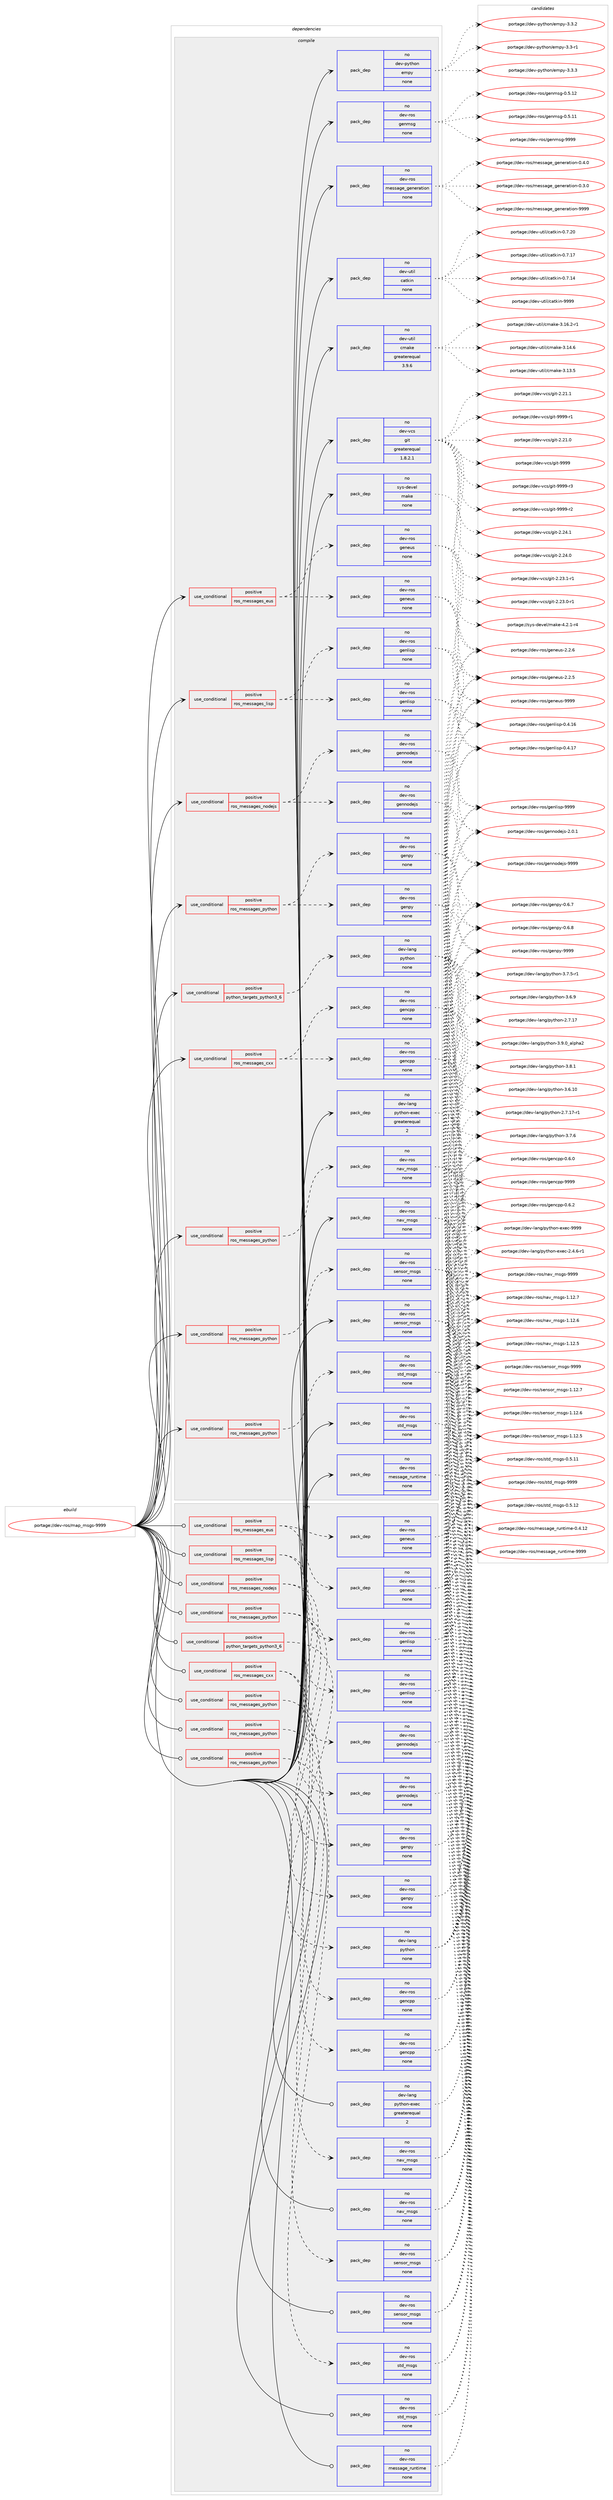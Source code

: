 digraph prolog {

# *************
# Graph options
# *************

newrank=true;
concentrate=true;
compound=true;
graph [rankdir=LR,fontname=Helvetica,fontsize=10,ranksep=1.5];#, ranksep=2.5, nodesep=0.2];
edge  [arrowhead=vee];
node  [fontname=Helvetica,fontsize=10];

# **********
# The ebuild
# **********

subgraph cluster_leftcol {
color=gray;
label=<<i>ebuild</i>>;
id [label="portage://dev-ros/map_msgs-9999", color=red, width=4, href="../dev-ros/map_msgs-9999.svg"];
}

# ****************
# The dependencies
# ****************

subgraph cluster_midcol {
color=gray;
label=<<i>dependencies</i>>;
subgraph cluster_compile {
fillcolor="#eeeeee";
style=filled;
label=<<i>compile</i>>;
subgraph cond99808 {
dependency398187 [label=<<TABLE BORDER="0" CELLBORDER="1" CELLSPACING="0" CELLPADDING="4"><TR><TD ROWSPAN="3" CELLPADDING="10">use_conditional</TD></TR><TR><TD>positive</TD></TR><TR><TD>python_targets_python3_6</TD></TR></TABLE>>, shape=none, color=red];
subgraph pack293526 {
dependency398188 [label=<<TABLE BORDER="0" CELLBORDER="1" CELLSPACING="0" CELLPADDING="4" WIDTH="220"><TR><TD ROWSPAN="6" CELLPADDING="30">pack_dep</TD></TR><TR><TD WIDTH="110">no</TD></TR><TR><TD>dev-lang</TD></TR><TR><TD>python</TD></TR><TR><TD>none</TD></TR><TR><TD></TD></TR></TABLE>>, shape=none, color=blue];
}
dependency398187:e -> dependency398188:w [weight=20,style="dashed",arrowhead="vee"];
}
id:e -> dependency398187:w [weight=20,style="solid",arrowhead="vee"];
subgraph cond99809 {
dependency398189 [label=<<TABLE BORDER="0" CELLBORDER="1" CELLSPACING="0" CELLPADDING="4"><TR><TD ROWSPAN="3" CELLPADDING="10">use_conditional</TD></TR><TR><TD>positive</TD></TR><TR><TD>ros_messages_cxx</TD></TR></TABLE>>, shape=none, color=red];
subgraph pack293527 {
dependency398190 [label=<<TABLE BORDER="0" CELLBORDER="1" CELLSPACING="0" CELLPADDING="4" WIDTH="220"><TR><TD ROWSPAN="6" CELLPADDING="30">pack_dep</TD></TR><TR><TD WIDTH="110">no</TD></TR><TR><TD>dev-ros</TD></TR><TR><TD>gencpp</TD></TR><TR><TD>none</TD></TR><TR><TD></TD></TR></TABLE>>, shape=none, color=blue];
}
dependency398189:e -> dependency398190:w [weight=20,style="dashed",arrowhead="vee"];
subgraph pack293528 {
dependency398191 [label=<<TABLE BORDER="0" CELLBORDER="1" CELLSPACING="0" CELLPADDING="4" WIDTH="220"><TR><TD ROWSPAN="6" CELLPADDING="30">pack_dep</TD></TR><TR><TD WIDTH="110">no</TD></TR><TR><TD>dev-ros</TD></TR><TR><TD>gencpp</TD></TR><TR><TD>none</TD></TR><TR><TD></TD></TR></TABLE>>, shape=none, color=blue];
}
dependency398189:e -> dependency398191:w [weight=20,style="dashed",arrowhead="vee"];
}
id:e -> dependency398189:w [weight=20,style="solid",arrowhead="vee"];
subgraph cond99810 {
dependency398192 [label=<<TABLE BORDER="0" CELLBORDER="1" CELLSPACING="0" CELLPADDING="4"><TR><TD ROWSPAN="3" CELLPADDING="10">use_conditional</TD></TR><TR><TD>positive</TD></TR><TR><TD>ros_messages_eus</TD></TR></TABLE>>, shape=none, color=red];
subgraph pack293529 {
dependency398193 [label=<<TABLE BORDER="0" CELLBORDER="1" CELLSPACING="0" CELLPADDING="4" WIDTH="220"><TR><TD ROWSPAN="6" CELLPADDING="30">pack_dep</TD></TR><TR><TD WIDTH="110">no</TD></TR><TR><TD>dev-ros</TD></TR><TR><TD>geneus</TD></TR><TR><TD>none</TD></TR><TR><TD></TD></TR></TABLE>>, shape=none, color=blue];
}
dependency398192:e -> dependency398193:w [weight=20,style="dashed",arrowhead="vee"];
subgraph pack293530 {
dependency398194 [label=<<TABLE BORDER="0" CELLBORDER="1" CELLSPACING="0" CELLPADDING="4" WIDTH="220"><TR><TD ROWSPAN="6" CELLPADDING="30">pack_dep</TD></TR><TR><TD WIDTH="110">no</TD></TR><TR><TD>dev-ros</TD></TR><TR><TD>geneus</TD></TR><TR><TD>none</TD></TR><TR><TD></TD></TR></TABLE>>, shape=none, color=blue];
}
dependency398192:e -> dependency398194:w [weight=20,style="dashed",arrowhead="vee"];
}
id:e -> dependency398192:w [weight=20,style="solid",arrowhead="vee"];
subgraph cond99811 {
dependency398195 [label=<<TABLE BORDER="0" CELLBORDER="1" CELLSPACING="0" CELLPADDING="4"><TR><TD ROWSPAN="3" CELLPADDING="10">use_conditional</TD></TR><TR><TD>positive</TD></TR><TR><TD>ros_messages_lisp</TD></TR></TABLE>>, shape=none, color=red];
subgraph pack293531 {
dependency398196 [label=<<TABLE BORDER="0" CELLBORDER="1" CELLSPACING="0" CELLPADDING="4" WIDTH="220"><TR><TD ROWSPAN="6" CELLPADDING="30">pack_dep</TD></TR><TR><TD WIDTH="110">no</TD></TR><TR><TD>dev-ros</TD></TR><TR><TD>genlisp</TD></TR><TR><TD>none</TD></TR><TR><TD></TD></TR></TABLE>>, shape=none, color=blue];
}
dependency398195:e -> dependency398196:w [weight=20,style="dashed",arrowhead="vee"];
subgraph pack293532 {
dependency398197 [label=<<TABLE BORDER="0" CELLBORDER="1" CELLSPACING="0" CELLPADDING="4" WIDTH="220"><TR><TD ROWSPAN="6" CELLPADDING="30">pack_dep</TD></TR><TR><TD WIDTH="110">no</TD></TR><TR><TD>dev-ros</TD></TR><TR><TD>genlisp</TD></TR><TR><TD>none</TD></TR><TR><TD></TD></TR></TABLE>>, shape=none, color=blue];
}
dependency398195:e -> dependency398197:w [weight=20,style="dashed",arrowhead="vee"];
}
id:e -> dependency398195:w [weight=20,style="solid",arrowhead="vee"];
subgraph cond99812 {
dependency398198 [label=<<TABLE BORDER="0" CELLBORDER="1" CELLSPACING="0" CELLPADDING="4"><TR><TD ROWSPAN="3" CELLPADDING="10">use_conditional</TD></TR><TR><TD>positive</TD></TR><TR><TD>ros_messages_nodejs</TD></TR></TABLE>>, shape=none, color=red];
subgraph pack293533 {
dependency398199 [label=<<TABLE BORDER="0" CELLBORDER="1" CELLSPACING="0" CELLPADDING="4" WIDTH="220"><TR><TD ROWSPAN="6" CELLPADDING="30">pack_dep</TD></TR><TR><TD WIDTH="110">no</TD></TR><TR><TD>dev-ros</TD></TR><TR><TD>gennodejs</TD></TR><TR><TD>none</TD></TR><TR><TD></TD></TR></TABLE>>, shape=none, color=blue];
}
dependency398198:e -> dependency398199:w [weight=20,style="dashed",arrowhead="vee"];
subgraph pack293534 {
dependency398200 [label=<<TABLE BORDER="0" CELLBORDER="1" CELLSPACING="0" CELLPADDING="4" WIDTH="220"><TR><TD ROWSPAN="6" CELLPADDING="30">pack_dep</TD></TR><TR><TD WIDTH="110">no</TD></TR><TR><TD>dev-ros</TD></TR><TR><TD>gennodejs</TD></TR><TR><TD>none</TD></TR><TR><TD></TD></TR></TABLE>>, shape=none, color=blue];
}
dependency398198:e -> dependency398200:w [weight=20,style="dashed",arrowhead="vee"];
}
id:e -> dependency398198:w [weight=20,style="solid",arrowhead="vee"];
subgraph cond99813 {
dependency398201 [label=<<TABLE BORDER="0" CELLBORDER="1" CELLSPACING="0" CELLPADDING="4"><TR><TD ROWSPAN="3" CELLPADDING="10">use_conditional</TD></TR><TR><TD>positive</TD></TR><TR><TD>ros_messages_python</TD></TR></TABLE>>, shape=none, color=red];
subgraph pack293535 {
dependency398202 [label=<<TABLE BORDER="0" CELLBORDER="1" CELLSPACING="0" CELLPADDING="4" WIDTH="220"><TR><TD ROWSPAN="6" CELLPADDING="30">pack_dep</TD></TR><TR><TD WIDTH="110">no</TD></TR><TR><TD>dev-ros</TD></TR><TR><TD>genpy</TD></TR><TR><TD>none</TD></TR><TR><TD></TD></TR></TABLE>>, shape=none, color=blue];
}
dependency398201:e -> dependency398202:w [weight=20,style="dashed",arrowhead="vee"];
subgraph pack293536 {
dependency398203 [label=<<TABLE BORDER="0" CELLBORDER="1" CELLSPACING="0" CELLPADDING="4" WIDTH="220"><TR><TD ROWSPAN="6" CELLPADDING="30">pack_dep</TD></TR><TR><TD WIDTH="110">no</TD></TR><TR><TD>dev-ros</TD></TR><TR><TD>genpy</TD></TR><TR><TD>none</TD></TR><TR><TD></TD></TR></TABLE>>, shape=none, color=blue];
}
dependency398201:e -> dependency398203:w [weight=20,style="dashed",arrowhead="vee"];
}
id:e -> dependency398201:w [weight=20,style="solid",arrowhead="vee"];
subgraph cond99814 {
dependency398204 [label=<<TABLE BORDER="0" CELLBORDER="1" CELLSPACING="0" CELLPADDING="4"><TR><TD ROWSPAN="3" CELLPADDING="10">use_conditional</TD></TR><TR><TD>positive</TD></TR><TR><TD>ros_messages_python</TD></TR></TABLE>>, shape=none, color=red];
subgraph pack293537 {
dependency398205 [label=<<TABLE BORDER="0" CELLBORDER="1" CELLSPACING="0" CELLPADDING="4" WIDTH="220"><TR><TD ROWSPAN="6" CELLPADDING="30">pack_dep</TD></TR><TR><TD WIDTH="110">no</TD></TR><TR><TD>dev-ros</TD></TR><TR><TD>nav_msgs</TD></TR><TR><TD>none</TD></TR><TR><TD></TD></TR></TABLE>>, shape=none, color=blue];
}
dependency398204:e -> dependency398205:w [weight=20,style="dashed",arrowhead="vee"];
}
id:e -> dependency398204:w [weight=20,style="solid",arrowhead="vee"];
subgraph cond99815 {
dependency398206 [label=<<TABLE BORDER="0" CELLBORDER="1" CELLSPACING="0" CELLPADDING="4"><TR><TD ROWSPAN="3" CELLPADDING="10">use_conditional</TD></TR><TR><TD>positive</TD></TR><TR><TD>ros_messages_python</TD></TR></TABLE>>, shape=none, color=red];
subgraph pack293538 {
dependency398207 [label=<<TABLE BORDER="0" CELLBORDER="1" CELLSPACING="0" CELLPADDING="4" WIDTH="220"><TR><TD ROWSPAN="6" CELLPADDING="30">pack_dep</TD></TR><TR><TD WIDTH="110">no</TD></TR><TR><TD>dev-ros</TD></TR><TR><TD>sensor_msgs</TD></TR><TR><TD>none</TD></TR><TR><TD></TD></TR></TABLE>>, shape=none, color=blue];
}
dependency398206:e -> dependency398207:w [weight=20,style="dashed",arrowhead="vee"];
}
id:e -> dependency398206:w [weight=20,style="solid",arrowhead="vee"];
subgraph cond99816 {
dependency398208 [label=<<TABLE BORDER="0" CELLBORDER="1" CELLSPACING="0" CELLPADDING="4"><TR><TD ROWSPAN="3" CELLPADDING="10">use_conditional</TD></TR><TR><TD>positive</TD></TR><TR><TD>ros_messages_python</TD></TR></TABLE>>, shape=none, color=red];
subgraph pack293539 {
dependency398209 [label=<<TABLE BORDER="0" CELLBORDER="1" CELLSPACING="0" CELLPADDING="4" WIDTH="220"><TR><TD ROWSPAN="6" CELLPADDING="30">pack_dep</TD></TR><TR><TD WIDTH="110">no</TD></TR><TR><TD>dev-ros</TD></TR><TR><TD>std_msgs</TD></TR><TR><TD>none</TD></TR><TR><TD></TD></TR></TABLE>>, shape=none, color=blue];
}
dependency398208:e -> dependency398209:w [weight=20,style="dashed",arrowhead="vee"];
}
id:e -> dependency398208:w [weight=20,style="solid",arrowhead="vee"];
subgraph pack293540 {
dependency398210 [label=<<TABLE BORDER="0" CELLBORDER="1" CELLSPACING="0" CELLPADDING="4" WIDTH="220"><TR><TD ROWSPAN="6" CELLPADDING="30">pack_dep</TD></TR><TR><TD WIDTH="110">no</TD></TR><TR><TD>dev-lang</TD></TR><TR><TD>python-exec</TD></TR><TR><TD>greaterequal</TD></TR><TR><TD>2</TD></TR></TABLE>>, shape=none, color=blue];
}
id:e -> dependency398210:w [weight=20,style="solid",arrowhead="vee"];
subgraph pack293541 {
dependency398211 [label=<<TABLE BORDER="0" CELLBORDER="1" CELLSPACING="0" CELLPADDING="4" WIDTH="220"><TR><TD ROWSPAN="6" CELLPADDING="30">pack_dep</TD></TR><TR><TD WIDTH="110">no</TD></TR><TR><TD>dev-python</TD></TR><TR><TD>empy</TD></TR><TR><TD>none</TD></TR><TR><TD></TD></TR></TABLE>>, shape=none, color=blue];
}
id:e -> dependency398211:w [weight=20,style="solid",arrowhead="vee"];
subgraph pack293542 {
dependency398212 [label=<<TABLE BORDER="0" CELLBORDER="1" CELLSPACING="0" CELLPADDING="4" WIDTH="220"><TR><TD ROWSPAN="6" CELLPADDING="30">pack_dep</TD></TR><TR><TD WIDTH="110">no</TD></TR><TR><TD>dev-ros</TD></TR><TR><TD>genmsg</TD></TR><TR><TD>none</TD></TR><TR><TD></TD></TR></TABLE>>, shape=none, color=blue];
}
id:e -> dependency398212:w [weight=20,style="solid",arrowhead="vee"];
subgraph pack293543 {
dependency398213 [label=<<TABLE BORDER="0" CELLBORDER="1" CELLSPACING="0" CELLPADDING="4" WIDTH="220"><TR><TD ROWSPAN="6" CELLPADDING="30">pack_dep</TD></TR><TR><TD WIDTH="110">no</TD></TR><TR><TD>dev-ros</TD></TR><TR><TD>message_generation</TD></TR><TR><TD>none</TD></TR><TR><TD></TD></TR></TABLE>>, shape=none, color=blue];
}
id:e -> dependency398213:w [weight=20,style="solid",arrowhead="vee"];
subgraph pack293544 {
dependency398214 [label=<<TABLE BORDER="0" CELLBORDER="1" CELLSPACING="0" CELLPADDING="4" WIDTH="220"><TR><TD ROWSPAN="6" CELLPADDING="30">pack_dep</TD></TR><TR><TD WIDTH="110">no</TD></TR><TR><TD>dev-ros</TD></TR><TR><TD>message_runtime</TD></TR><TR><TD>none</TD></TR><TR><TD></TD></TR></TABLE>>, shape=none, color=blue];
}
id:e -> dependency398214:w [weight=20,style="solid",arrowhead="vee"];
subgraph pack293545 {
dependency398215 [label=<<TABLE BORDER="0" CELLBORDER="1" CELLSPACING="0" CELLPADDING="4" WIDTH="220"><TR><TD ROWSPAN="6" CELLPADDING="30">pack_dep</TD></TR><TR><TD WIDTH="110">no</TD></TR><TR><TD>dev-ros</TD></TR><TR><TD>nav_msgs</TD></TR><TR><TD>none</TD></TR><TR><TD></TD></TR></TABLE>>, shape=none, color=blue];
}
id:e -> dependency398215:w [weight=20,style="solid",arrowhead="vee"];
subgraph pack293546 {
dependency398216 [label=<<TABLE BORDER="0" CELLBORDER="1" CELLSPACING="0" CELLPADDING="4" WIDTH="220"><TR><TD ROWSPAN="6" CELLPADDING="30">pack_dep</TD></TR><TR><TD WIDTH="110">no</TD></TR><TR><TD>dev-ros</TD></TR><TR><TD>sensor_msgs</TD></TR><TR><TD>none</TD></TR><TR><TD></TD></TR></TABLE>>, shape=none, color=blue];
}
id:e -> dependency398216:w [weight=20,style="solid",arrowhead="vee"];
subgraph pack293547 {
dependency398217 [label=<<TABLE BORDER="0" CELLBORDER="1" CELLSPACING="0" CELLPADDING="4" WIDTH="220"><TR><TD ROWSPAN="6" CELLPADDING="30">pack_dep</TD></TR><TR><TD WIDTH="110">no</TD></TR><TR><TD>dev-ros</TD></TR><TR><TD>std_msgs</TD></TR><TR><TD>none</TD></TR><TR><TD></TD></TR></TABLE>>, shape=none, color=blue];
}
id:e -> dependency398217:w [weight=20,style="solid",arrowhead="vee"];
subgraph pack293548 {
dependency398218 [label=<<TABLE BORDER="0" CELLBORDER="1" CELLSPACING="0" CELLPADDING="4" WIDTH="220"><TR><TD ROWSPAN="6" CELLPADDING="30">pack_dep</TD></TR><TR><TD WIDTH="110">no</TD></TR><TR><TD>dev-util</TD></TR><TR><TD>catkin</TD></TR><TR><TD>none</TD></TR><TR><TD></TD></TR></TABLE>>, shape=none, color=blue];
}
id:e -> dependency398218:w [weight=20,style="solid",arrowhead="vee"];
subgraph pack293549 {
dependency398219 [label=<<TABLE BORDER="0" CELLBORDER="1" CELLSPACING="0" CELLPADDING="4" WIDTH="220"><TR><TD ROWSPAN="6" CELLPADDING="30">pack_dep</TD></TR><TR><TD WIDTH="110">no</TD></TR><TR><TD>dev-util</TD></TR><TR><TD>cmake</TD></TR><TR><TD>greaterequal</TD></TR><TR><TD>3.9.6</TD></TR></TABLE>>, shape=none, color=blue];
}
id:e -> dependency398219:w [weight=20,style="solid",arrowhead="vee"];
subgraph pack293550 {
dependency398220 [label=<<TABLE BORDER="0" CELLBORDER="1" CELLSPACING="0" CELLPADDING="4" WIDTH="220"><TR><TD ROWSPAN="6" CELLPADDING="30">pack_dep</TD></TR><TR><TD WIDTH="110">no</TD></TR><TR><TD>dev-vcs</TD></TR><TR><TD>git</TD></TR><TR><TD>greaterequal</TD></TR><TR><TD>1.8.2.1</TD></TR></TABLE>>, shape=none, color=blue];
}
id:e -> dependency398220:w [weight=20,style="solid",arrowhead="vee"];
subgraph pack293551 {
dependency398221 [label=<<TABLE BORDER="0" CELLBORDER="1" CELLSPACING="0" CELLPADDING="4" WIDTH="220"><TR><TD ROWSPAN="6" CELLPADDING="30">pack_dep</TD></TR><TR><TD WIDTH="110">no</TD></TR><TR><TD>sys-devel</TD></TR><TR><TD>make</TD></TR><TR><TD>none</TD></TR><TR><TD></TD></TR></TABLE>>, shape=none, color=blue];
}
id:e -> dependency398221:w [weight=20,style="solid",arrowhead="vee"];
}
subgraph cluster_compileandrun {
fillcolor="#eeeeee";
style=filled;
label=<<i>compile and run</i>>;
}
subgraph cluster_run {
fillcolor="#eeeeee";
style=filled;
label=<<i>run</i>>;
subgraph cond99817 {
dependency398222 [label=<<TABLE BORDER="0" CELLBORDER="1" CELLSPACING="0" CELLPADDING="4"><TR><TD ROWSPAN="3" CELLPADDING="10">use_conditional</TD></TR><TR><TD>positive</TD></TR><TR><TD>python_targets_python3_6</TD></TR></TABLE>>, shape=none, color=red];
subgraph pack293552 {
dependency398223 [label=<<TABLE BORDER="0" CELLBORDER="1" CELLSPACING="0" CELLPADDING="4" WIDTH="220"><TR><TD ROWSPAN="6" CELLPADDING="30">pack_dep</TD></TR><TR><TD WIDTH="110">no</TD></TR><TR><TD>dev-lang</TD></TR><TR><TD>python</TD></TR><TR><TD>none</TD></TR><TR><TD></TD></TR></TABLE>>, shape=none, color=blue];
}
dependency398222:e -> dependency398223:w [weight=20,style="dashed",arrowhead="vee"];
}
id:e -> dependency398222:w [weight=20,style="solid",arrowhead="odot"];
subgraph cond99818 {
dependency398224 [label=<<TABLE BORDER="0" CELLBORDER="1" CELLSPACING="0" CELLPADDING="4"><TR><TD ROWSPAN="3" CELLPADDING="10">use_conditional</TD></TR><TR><TD>positive</TD></TR><TR><TD>ros_messages_cxx</TD></TR></TABLE>>, shape=none, color=red];
subgraph pack293553 {
dependency398225 [label=<<TABLE BORDER="0" CELLBORDER="1" CELLSPACING="0" CELLPADDING="4" WIDTH="220"><TR><TD ROWSPAN="6" CELLPADDING="30">pack_dep</TD></TR><TR><TD WIDTH="110">no</TD></TR><TR><TD>dev-ros</TD></TR><TR><TD>gencpp</TD></TR><TR><TD>none</TD></TR><TR><TD></TD></TR></TABLE>>, shape=none, color=blue];
}
dependency398224:e -> dependency398225:w [weight=20,style="dashed",arrowhead="vee"];
subgraph pack293554 {
dependency398226 [label=<<TABLE BORDER="0" CELLBORDER="1" CELLSPACING="0" CELLPADDING="4" WIDTH="220"><TR><TD ROWSPAN="6" CELLPADDING="30">pack_dep</TD></TR><TR><TD WIDTH="110">no</TD></TR><TR><TD>dev-ros</TD></TR><TR><TD>gencpp</TD></TR><TR><TD>none</TD></TR><TR><TD></TD></TR></TABLE>>, shape=none, color=blue];
}
dependency398224:e -> dependency398226:w [weight=20,style="dashed",arrowhead="vee"];
}
id:e -> dependency398224:w [weight=20,style="solid",arrowhead="odot"];
subgraph cond99819 {
dependency398227 [label=<<TABLE BORDER="0" CELLBORDER="1" CELLSPACING="0" CELLPADDING="4"><TR><TD ROWSPAN="3" CELLPADDING="10">use_conditional</TD></TR><TR><TD>positive</TD></TR><TR><TD>ros_messages_eus</TD></TR></TABLE>>, shape=none, color=red];
subgraph pack293555 {
dependency398228 [label=<<TABLE BORDER="0" CELLBORDER="1" CELLSPACING="0" CELLPADDING="4" WIDTH="220"><TR><TD ROWSPAN="6" CELLPADDING="30">pack_dep</TD></TR><TR><TD WIDTH="110">no</TD></TR><TR><TD>dev-ros</TD></TR><TR><TD>geneus</TD></TR><TR><TD>none</TD></TR><TR><TD></TD></TR></TABLE>>, shape=none, color=blue];
}
dependency398227:e -> dependency398228:w [weight=20,style="dashed",arrowhead="vee"];
subgraph pack293556 {
dependency398229 [label=<<TABLE BORDER="0" CELLBORDER="1" CELLSPACING="0" CELLPADDING="4" WIDTH="220"><TR><TD ROWSPAN="6" CELLPADDING="30">pack_dep</TD></TR><TR><TD WIDTH="110">no</TD></TR><TR><TD>dev-ros</TD></TR><TR><TD>geneus</TD></TR><TR><TD>none</TD></TR><TR><TD></TD></TR></TABLE>>, shape=none, color=blue];
}
dependency398227:e -> dependency398229:w [weight=20,style="dashed",arrowhead="vee"];
}
id:e -> dependency398227:w [weight=20,style="solid",arrowhead="odot"];
subgraph cond99820 {
dependency398230 [label=<<TABLE BORDER="0" CELLBORDER="1" CELLSPACING="0" CELLPADDING="4"><TR><TD ROWSPAN="3" CELLPADDING="10">use_conditional</TD></TR><TR><TD>positive</TD></TR><TR><TD>ros_messages_lisp</TD></TR></TABLE>>, shape=none, color=red];
subgraph pack293557 {
dependency398231 [label=<<TABLE BORDER="0" CELLBORDER="1" CELLSPACING="0" CELLPADDING="4" WIDTH="220"><TR><TD ROWSPAN="6" CELLPADDING="30">pack_dep</TD></TR><TR><TD WIDTH="110">no</TD></TR><TR><TD>dev-ros</TD></TR><TR><TD>genlisp</TD></TR><TR><TD>none</TD></TR><TR><TD></TD></TR></TABLE>>, shape=none, color=blue];
}
dependency398230:e -> dependency398231:w [weight=20,style="dashed",arrowhead="vee"];
subgraph pack293558 {
dependency398232 [label=<<TABLE BORDER="0" CELLBORDER="1" CELLSPACING="0" CELLPADDING="4" WIDTH="220"><TR><TD ROWSPAN="6" CELLPADDING="30">pack_dep</TD></TR><TR><TD WIDTH="110">no</TD></TR><TR><TD>dev-ros</TD></TR><TR><TD>genlisp</TD></TR><TR><TD>none</TD></TR><TR><TD></TD></TR></TABLE>>, shape=none, color=blue];
}
dependency398230:e -> dependency398232:w [weight=20,style="dashed",arrowhead="vee"];
}
id:e -> dependency398230:w [weight=20,style="solid",arrowhead="odot"];
subgraph cond99821 {
dependency398233 [label=<<TABLE BORDER="0" CELLBORDER="1" CELLSPACING="0" CELLPADDING="4"><TR><TD ROWSPAN="3" CELLPADDING="10">use_conditional</TD></TR><TR><TD>positive</TD></TR><TR><TD>ros_messages_nodejs</TD></TR></TABLE>>, shape=none, color=red];
subgraph pack293559 {
dependency398234 [label=<<TABLE BORDER="0" CELLBORDER="1" CELLSPACING="0" CELLPADDING="4" WIDTH="220"><TR><TD ROWSPAN="6" CELLPADDING="30">pack_dep</TD></TR><TR><TD WIDTH="110">no</TD></TR><TR><TD>dev-ros</TD></TR><TR><TD>gennodejs</TD></TR><TR><TD>none</TD></TR><TR><TD></TD></TR></TABLE>>, shape=none, color=blue];
}
dependency398233:e -> dependency398234:w [weight=20,style="dashed",arrowhead="vee"];
subgraph pack293560 {
dependency398235 [label=<<TABLE BORDER="0" CELLBORDER="1" CELLSPACING="0" CELLPADDING="4" WIDTH="220"><TR><TD ROWSPAN="6" CELLPADDING="30">pack_dep</TD></TR><TR><TD WIDTH="110">no</TD></TR><TR><TD>dev-ros</TD></TR><TR><TD>gennodejs</TD></TR><TR><TD>none</TD></TR><TR><TD></TD></TR></TABLE>>, shape=none, color=blue];
}
dependency398233:e -> dependency398235:w [weight=20,style="dashed",arrowhead="vee"];
}
id:e -> dependency398233:w [weight=20,style="solid",arrowhead="odot"];
subgraph cond99822 {
dependency398236 [label=<<TABLE BORDER="0" CELLBORDER="1" CELLSPACING="0" CELLPADDING="4"><TR><TD ROWSPAN="3" CELLPADDING="10">use_conditional</TD></TR><TR><TD>positive</TD></TR><TR><TD>ros_messages_python</TD></TR></TABLE>>, shape=none, color=red];
subgraph pack293561 {
dependency398237 [label=<<TABLE BORDER="0" CELLBORDER="1" CELLSPACING="0" CELLPADDING="4" WIDTH="220"><TR><TD ROWSPAN="6" CELLPADDING="30">pack_dep</TD></TR><TR><TD WIDTH="110">no</TD></TR><TR><TD>dev-ros</TD></TR><TR><TD>genpy</TD></TR><TR><TD>none</TD></TR><TR><TD></TD></TR></TABLE>>, shape=none, color=blue];
}
dependency398236:e -> dependency398237:w [weight=20,style="dashed",arrowhead="vee"];
subgraph pack293562 {
dependency398238 [label=<<TABLE BORDER="0" CELLBORDER="1" CELLSPACING="0" CELLPADDING="4" WIDTH="220"><TR><TD ROWSPAN="6" CELLPADDING="30">pack_dep</TD></TR><TR><TD WIDTH="110">no</TD></TR><TR><TD>dev-ros</TD></TR><TR><TD>genpy</TD></TR><TR><TD>none</TD></TR><TR><TD></TD></TR></TABLE>>, shape=none, color=blue];
}
dependency398236:e -> dependency398238:w [weight=20,style="dashed",arrowhead="vee"];
}
id:e -> dependency398236:w [weight=20,style="solid",arrowhead="odot"];
subgraph cond99823 {
dependency398239 [label=<<TABLE BORDER="0" CELLBORDER="1" CELLSPACING="0" CELLPADDING="4"><TR><TD ROWSPAN="3" CELLPADDING="10">use_conditional</TD></TR><TR><TD>positive</TD></TR><TR><TD>ros_messages_python</TD></TR></TABLE>>, shape=none, color=red];
subgraph pack293563 {
dependency398240 [label=<<TABLE BORDER="0" CELLBORDER="1" CELLSPACING="0" CELLPADDING="4" WIDTH="220"><TR><TD ROWSPAN="6" CELLPADDING="30">pack_dep</TD></TR><TR><TD WIDTH="110">no</TD></TR><TR><TD>dev-ros</TD></TR><TR><TD>nav_msgs</TD></TR><TR><TD>none</TD></TR><TR><TD></TD></TR></TABLE>>, shape=none, color=blue];
}
dependency398239:e -> dependency398240:w [weight=20,style="dashed",arrowhead="vee"];
}
id:e -> dependency398239:w [weight=20,style="solid",arrowhead="odot"];
subgraph cond99824 {
dependency398241 [label=<<TABLE BORDER="0" CELLBORDER="1" CELLSPACING="0" CELLPADDING="4"><TR><TD ROWSPAN="3" CELLPADDING="10">use_conditional</TD></TR><TR><TD>positive</TD></TR><TR><TD>ros_messages_python</TD></TR></TABLE>>, shape=none, color=red];
subgraph pack293564 {
dependency398242 [label=<<TABLE BORDER="0" CELLBORDER="1" CELLSPACING="0" CELLPADDING="4" WIDTH="220"><TR><TD ROWSPAN="6" CELLPADDING="30">pack_dep</TD></TR><TR><TD WIDTH="110">no</TD></TR><TR><TD>dev-ros</TD></TR><TR><TD>sensor_msgs</TD></TR><TR><TD>none</TD></TR><TR><TD></TD></TR></TABLE>>, shape=none, color=blue];
}
dependency398241:e -> dependency398242:w [weight=20,style="dashed",arrowhead="vee"];
}
id:e -> dependency398241:w [weight=20,style="solid",arrowhead="odot"];
subgraph cond99825 {
dependency398243 [label=<<TABLE BORDER="0" CELLBORDER="1" CELLSPACING="0" CELLPADDING="4"><TR><TD ROWSPAN="3" CELLPADDING="10">use_conditional</TD></TR><TR><TD>positive</TD></TR><TR><TD>ros_messages_python</TD></TR></TABLE>>, shape=none, color=red];
subgraph pack293565 {
dependency398244 [label=<<TABLE BORDER="0" CELLBORDER="1" CELLSPACING="0" CELLPADDING="4" WIDTH="220"><TR><TD ROWSPAN="6" CELLPADDING="30">pack_dep</TD></TR><TR><TD WIDTH="110">no</TD></TR><TR><TD>dev-ros</TD></TR><TR><TD>std_msgs</TD></TR><TR><TD>none</TD></TR><TR><TD></TD></TR></TABLE>>, shape=none, color=blue];
}
dependency398243:e -> dependency398244:w [weight=20,style="dashed",arrowhead="vee"];
}
id:e -> dependency398243:w [weight=20,style="solid",arrowhead="odot"];
subgraph pack293566 {
dependency398245 [label=<<TABLE BORDER="0" CELLBORDER="1" CELLSPACING="0" CELLPADDING="4" WIDTH="220"><TR><TD ROWSPAN="6" CELLPADDING="30">pack_dep</TD></TR><TR><TD WIDTH="110">no</TD></TR><TR><TD>dev-lang</TD></TR><TR><TD>python-exec</TD></TR><TR><TD>greaterequal</TD></TR><TR><TD>2</TD></TR></TABLE>>, shape=none, color=blue];
}
id:e -> dependency398245:w [weight=20,style="solid",arrowhead="odot"];
subgraph pack293567 {
dependency398246 [label=<<TABLE BORDER="0" CELLBORDER="1" CELLSPACING="0" CELLPADDING="4" WIDTH="220"><TR><TD ROWSPAN="6" CELLPADDING="30">pack_dep</TD></TR><TR><TD WIDTH="110">no</TD></TR><TR><TD>dev-ros</TD></TR><TR><TD>message_runtime</TD></TR><TR><TD>none</TD></TR><TR><TD></TD></TR></TABLE>>, shape=none, color=blue];
}
id:e -> dependency398246:w [weight=20,style="solid",arrowhead="odot"];
subgraph pack293568 {
dependency398247 [label=<<TABLE BORDER="0" CELLBORDER="1" CELLSPACING="0" CELLPADDING="4" WIDTH="220"><TR><TD ROWSPAN="6" CELLPADDING="30">pack_dep</TD></TR><TR><TD WIDTH="110">no</TD></TR><TR><TD>dev-ros</TD></TR><TR><TD>nav_msgs</TD></TR><TR><TD>none</TD></TR><TR><TD></TD></TR></TABLE>>, shape=none, color=blue];
}
id:e -> dependency398247:w [weight=20,style="solid",arrowhead="odot"];
subgraph pack293569 {
dependency398248 [label=<<TABLE BORDER="0" CELLBORDER="1" CELLSPACING="0" CELLPADDING="4" WIDTH="220"><TR><TD ROWSPAN="6" CELLPADDING="30">pack_dep</TD></TR><TR><TD WIDTH="110">no</TD></TR><TR><TD>dev-ros</TD></TR><TR><TD>sensor_msgs</TD></TR><TR><TD>none</TD></TR><TR><TD></TD></TR></TABLE>>, shape=none, color=blue];
}
id:e -> dependency398248:w [weight=20,style="solid",arrowhead="odot"];
subgraph pack293570 {
dependency398249 [label=<<TABLE BORDER="0" CELLBORDER="1" CELLSPACING="0" CELLPADDING="4" WIDTH="220"><TR><TD ROWSPAN="6" CELLPADDING="30">pack_dep</TD></TR><TR><TD WIDTH="110">no</TD></TR><TR><TD>dev-ros</TD></TR><TR><TD>std_msgs</TD></TR><TR><TD>none</TD></TR><TR><TD></TD></TR></TABLE>>, shape=none, color=blue];
}
id:e -> dependency398249:w [weight=20,style="solid",arrowhead="odot"];
}
}

# **************
# The candidates
# **************

subgraph cluster_choices {
rank=same;
color=gray;
label=<<i>candidates</i>>;

subgraph choice293526 {
color=black;
nodesep=1;
choice10010111845108971101034711212111610411111045514657464895971081121049750 [label="portage://dev-lang/python-3.9.0_alpha2", color=red, width=4,href="../dev-lang/python-3.9.0_alpha2.svg"];
choice100101118451089711010347112121116104111110455146564649 [label="portage://dev-lang/python-3.8.1", color=red, width=4,href="../dev-lang/python-3.8.1.svg"];
choice100101118451089711010347112121116104111110455146554654 [label="portage://dev-lang/python-3.7.6", color=red, width=4,href="../dev-lang/python-3.7.6.svg"];
choice1001011184510897110103471121211161041111104551465546534511449 [label="portage://dev-lang/python-3.7.5-r1", color=red, width=4,href="../dev-lang/python-3.7.5-r1.svg"];
choice100101118451089711010347112121116104111110455146544657 [label="portage://dev-lang/python-3.6.9", color=red, width=4,href="../dev-lang/python-3.6.9.svg"];
choice10010111845108971101034711212111610411111045514654464948 [label="portage://dev-lang/python-3.6.10", color=red, width=4,href="../dev-lang/python-3.6.10.svg"];
choice100101118451089711010347112121116104111110455046554649554511449 [label="portage://dev-lang/python-2.7.17-r1", color=red, width=4,href="../dev-lang/python-2.7.17-r1.svg"];
choice10010111845108971101034711212111610411111045504655464955 [label="portage://dev-lang/python-2.7.17", color=red, width=4,href="../dev-lang/python-2.7.17.svg"];
dependency398188:e -> choice10010111845108971101034711212111610411111045514657464895971081121049750:w [style=dotted,weight="100"];
dependency398188:e -> choice100101118451089711010347112121116104111110455146564649:w [style=dotted,weight="100"];
dependency398188:e -> choice100101118451089711010347112121116104111110455146554654:w [style=dotted,weight="100"];
dependency398188:e -> choice1001011184510897110103471121211161041111104551465546534511449:w [style=dotted,weight="100"];
dependency398188:e -> choice100101118451089711010347112121116104111110455146544657:w [style=dotted,weight="100"];
dependency398188:e -> choice10010111845108971101034711212111610411111045514654464948:w [style=dotted,weight="100"];
dependency398188:e -> choice100101118451089711010347112121116104111110455046554649554511449:w [style=dotted,weight="100"];
dependency398188:e -> choice10010111845108971101034711212111610411111045504655464955:w [style=dotted,weight="100"];
}
subgraph choice293527 {
color=black;
nodesep=1;
choice1001011184511411111547103101110991121124557575757 [label="portage://dev-ros/gencpp-9999", color=red, width=4,href="../dev-ros/gencpp-9999.svg"];
choice100101118451141111154710310111099112112454846544650 [label="portage://dev-ros/gencpp-0.6.2", color=red, width=4,href="../dev-ros/gencpp-0.6.2.svg"];
choice100101118451141111154710310111099112112454846544648 [label="portage://dev-ros/gencpp-0.6.0", color=red, width=4,href="../dev-ros/gencpp-0.6.0.svg"];
dependency398190:e -> choice1001011184511411111547103101110991121124557575757:w [style=dotted,weight="100"];
dependency398190:e -> choice100101118451141111154710310111099112112454846544650:w [style=dotted,weight="100"];
dependency398190:e -> choice100101118451141111154710310111099112112454846544648:w [style=dotted,weight="100"];
}
subgraph choice293528 {
color=black;
nodesep=1;
choice1001011184511411111547103101110991121124557575757 [label="portage://dev-ros/gencpp-9999", color=red, width=4,href="../dev-ros/gencpp-9999.svg"];
choice100101118451141111154710310111099112112454846544650 [label="portage://dev-ros/gencpp-0.6.2", color=red, width=4,href="../dev-ros/gencpp-0.6.2.svg"];
choice100101118451141111154710310111099112112454846544648 [label="portage://dev-ros/gencpp-0.6.0", color=red, width=4,href="../dev-ros/gencpp-0.6.0.svg"];
dependency398191:e -> choice1001011184511411111547103101110991121124557575757:w [style=dotted,weight="100"];
dependency398191:e -> choice100101118451141111154710310111099112112454846544650:w [style=dotted,weight="100"];
dependency398191:e -> choice100101118451141111154710310111099112112454846544648:w [style=dotted,weight="100"];
}
subgraph choice293529 {
color=black;
nodesep=1;
choice10010111845114111115471031011101011171154557575757 [label="portage://dev-ros/geneus-9999", color=red, width=4,href="../dev-ros/geneus-9999.svg"];
choice1001011184511411111547103101110101117115455046504654 [label="portage://dev-ros/geneus-2.2.6", color=red, width=4,href="../dev-ros/geneus-2.2.6.svg"];
choice1001011184511411111547103101110101117115455046504653 [label="portage://dev-ros/geneus-2.2.5", color=red, width=4,href="../dev-ros/geneus-2.2.5.svg"];
dependency398193:e -> choice10010111845114111115471031011101011171154557575757:w [style=dotted,weight="100"];
dependency398193:e -> choice1001011184511411111547103101110101117115455046504654:w [style=dotted,weight="100"];
dependency398193:e -> choice1001011184511411111547103101110101117115455046504653:w [style=dotted,weight="100"];
}
subgraph choice293530 {
color=black;
nodesep=1;
choice10010111845114111115471031011101011171154557575757 [label="portage://dev-ros/geneus-9999", color=red, width=4,href="../dev-ros/geneus-9999.svg"];
choice1001011184511411111547103101110101117115455046504654 [label="portage://dev-ros/geneus-2.2.6", color=red, width=4,href="../dev-ros/geneus-2.2.6.svg"];
choice1001011184511411111547103101110101117115455046504653 [label="portage://dev-ros/geneus-2.2.5", color=red, width=4,href="../dev-ros/geneus-2.2.5.svg"];
dependency398194:e -> choice10010111845114111115471031011101011171154557575757:w [style=dotted,weight="100"];
dependency398194:e -> choice1001011184511411111547103101110101117115455046504654:w [style=dotted,weight="100"];
dependency398194:e -> choice1001011184511411111547103101110101117115455046504653:w [style=dotted,weight="100"];
}
subgraph choice293531 {
color=black;
nodesep=1;
choice10010111845114111115471031011101081051151124557575757 [label="portage://dev-ros/genlisp-9999", color=red, width=4,href="../dev-ros/genlisp-9999.svg"];
choice100101118451141111154710310111010810511511245484652464955 [label="portage://dev-ros/genlisp-0.4.17", color=red, width=4,href="../dev-ros/genlisp-0.4.17.svg"];
choice100101118451141111154710310111010810511511245484652464954 [label="portage://dev-ros/genlisp-0.4.16", color=red, width=4,href="../dev-ros/genlisp-0.4.16.svg"];
dependency398196:e -> choice10010111845114111115471031011101081051151124557575757:w [style=dotted,weight="100"];
dependency398196:e -> choice100101118451141111154710310111010810511511245484652464955:w [style=dotted,weight="100"];
dependency398196:e -> choice100101118451141111154710310111010810511511245484652464954:w [style=dotted,weight="100"];
}
subgraph choice293532 {
color=black;
nodesep=1;
choice10010111845114111115471031011101081051151124557575757 [label="portage://dev-ros/genlisp-9999", color=red, width=4,href="../dev-ros/genlisp-9999.svg"];
choice100101118451141111154710310111010810511511245484652464955 [label="portage://dev-ros/genlisp-0.4.17", color=red, width=4,href="../dev-ros/genlisp-0.4.17.svg"];
choice100101118451141111154710310111010810511511245484652464954 [label="portage://dev-ros/genlisp-0.4.16", color=red, width=4,href="../dev-ros/genlisp-0.4.16.svg"];
dependency398197:e -> choice10010111845114111115471031011101081051151124557575757:w [style=dotted,weight="100"];
dependency398197:e -> choice100101118451141111154710310111010810511511245484652464955:w [style=dotted,weight="100"];
dependency398197:e -> choice100101118451141111154710310111010810511511245484652464954:w [style=dotted,weight="100"];
}
subgraph choice293533 {
color=black;
nodesep=1;
choice10010111845114111115471031011101101111001011061154557575757 [label="portage://dev-ros/gennodejs-9999", color=red, width=4,href="../dev-ros/gennodejs-9999.svg"];
choice1001011184511411111547103101110110111100101106115455046484649 [label="portage://dev-ros/gennodejs-2.0.1", color=red, width=4,href="../dev-ros/gennodejs-2.0.1.svg"];
dependency398199:e -> choice10010111845114111115471031011101101111001011061154557575757:w [style=dotted,weight="100"];
dependency398199:e -> choice1001011184511411111547103101110110111100101106115455046484649:w [style=dotted,weight="100"];
}
subgraph choice293534 {
color=black;
nodesep=1;
choice10010111845114111115471031011101101111001011061154557575757 [label="portage://dev-ros/gennodejs-9999", color=red, width=4,href="../dev-ros/gennodejs-9999.svg"];
choice1001011184511411111547103101110110111100101106115455046484649 [label="portage://dev-ros/gennodejs-2.0.1", color=red, width=4,href="../dev-ros/gennodejs-2.0.1.svg"];
dependency398200:e -> choice10010111845114111115471031011101101111001011061154557575757:w [style=dotted,weight="100"];
dependency398200:e -> choice1001011184511411111547103101110110111100101106115455046484649:w [style=dotted,weight="100"];
}
subgraph choice293535 {
color=black;
nodesep=1;
choice10010111845114111115471031011101121214557575757 [label="portage://dev-ros/genpy-9999", color=red, width=4,href="../dev-ros/genpy-9999.svg"];
choice1001011184511411111547103101110112121454846544656 [label="portage://dev-ros/genpy-0.6.8", color=red, width=4,href="../dev-ros/genpy-0.6.8.svg"];
choice1001011184511411111547103101110112121454846544655 [label="portage://dev-ros/genpy-0.6.7", color=red, width=4,href="../dev-ros/genpy-0.6.7.svg"];
dependency398202:e -> choice10010111845114111115471031011101121214557575757:w [style=dotted,weight="100"];
dependency398202:e -> choice1001011184511411111547103101110112121454846544656:w [style=dotted,weight="100"];
dependency398202:e -> choice1001011184511411111547103101110112121454846544655:w [style=dotted,weight="100"];
}
subgraph choice293536 {
color=black;
nodesep=1;
choice10010111845114111115471031011101121214557575757 [label="portage://dev-ros/genpy-9999", color=red, width=4,href="../dev-ros/genpy-9999.svg"];
choice1001011184511411111547103101110112121454846544656 [label="portage://dev-ros/genpy-0.6.8", color=red, width=4,href="../dev-ros/genpy-0.6.8.svg"];
choice1001011184511411111547103101110112121454846544655 [label="portage://dev-ros/genpy-0.6.7", color=red, width=4,href="../dev-ros/genpy-0.6.7.svg"];
dependency398203:e -> choice10010111845114111115471031011101121214557575757:w [style=dotted,weight="100"];
dependency398203:e -> choice1001011184511411111547103101110112121454846544656:w [style=dotted,weight="100"];
dependency398203:e -> choice1001011184511411111547103101110112121454846544655:w [style=dotted,weight="100"];
}
subgraph choice293537 {
color=black;
nodesep=1;
choice100101118451141111154711097118951091151031154557575757 [label="portage://dev-ros/nav_msgs-9999", color=red, width=4,href="../dev-ros/nav_msgs-9999.svg"];
choice1001011184511411111547110971189510911510311545494649504655 [label="portage://dev-ros/nav_msgs-1.12.7", color=red, width=4,href="../dev-ros/nav_msgs-1.12.7.svg"];
choice1001011184511411111547110971189510911510311545494649504654 [label="portage://dev-ros/nav_msgs-1.12.6", color=red, width=4,href="../dev-ros/nav_msgs-1.12.6.svg"];
choice1001011184511411111547110971189510911510311545494649504653 [label="portage://dev-ros/nav_msgs-1.12.5", color=red, width=4,href="../dev-ros/nav_msgs-1.12.5.svg"];
dependency398205:e -> choice100101118451141111154711097118951091151031154557575757:w [style=dotted,weight="100"];
dependency398205:e -> choice1001011184511411111547110971189510911510311545494649504655:w [style=dotted,weight="100"];
dependency398205:e -> choice1001011184511411111547110971189510911510311545494649504654:w [style=dotted,weight="100"];
dependency398205:e -> choice1001011184511411111547110971189510911510311545494649504653:w [style=dotted,weight="100"];
}
subgraph choice293538 {
color=black;
nodesep=1;
choice1001011184511411111547115101110115111114951091151031154557575757 [label="portage://dev-ros/sensor_msgs-9999", color=red, width=4,href="../dev-ros/sensor_msgs-9999.svg"];
choice10010111845114111115471151011101151111149510911510311545494649504655 [label="portage://dev-ros/sensor_msgs-1.12.7", color=red, width=4,href="../dev-ros/sensor_msgs-1.12.7.svg"];
choice10010111845114111115471151011101151111149510911510311545494649504654 [label="portage://dev-ros/sensor_msgs-1.12.6", color=red, width=4,href="../dev-ros/sensor_msgs-1.12.6.svg"];
choice10010111845114111115471151011101151111149510911510311545494649504653 [label="portage://dev-ros/sensor_msgs-1.12.5", color=red, width=4,href="../dev-ros/sensor_msgs-1.12.5.svg"];
dependency398207:e -> choice1001011184511411111547115101110115111114951091151031154557575757:w [style=dotted,weight="100"];
dependency398207:e -> choice10010111845114111115471151011101151111149510911510311545494649504655:w [style=dotted,weight="100"];
dependency398207:e -> choice10010111845114111115471151011101151111149510911510311545494649504654:w [style=dotted,weight="100"];
dependency398207:e -> choice10010111845114111115471151011101151111149510911510311545494649504653:w [style=dotted,weight="100"];
}
subgraph choice293539 {
color=black;
nodesep=1;
choice1001011184511411111547115116100951091151031154557575757 [label="portage://dev-ros/std_msgs-9999", color=red, width=4,href="../dev-ros/std_msgs-9999.svg"];
choice10010111845114111115471151161009510911510311545484653464950 [label="portage://dev-ros/std_msgs-0.5.12", color=red, width=4,href="../dev-ros/std_msgs-0.5.12.svg"];
choice10010111845114111115471151161009510911510311545484653464949 [label="portage://dev-ros/std_msgs-0.5.11", color=red, width=4,href="../dev-ros/std_msgs-0.5.11.svg"];
dependency398209:e -> choice1001011184511411111547115116100951091151031154557575757:w [style=dotted,weight="100"];
dependency398209:e -> choice10010111845114111115471151161009510911510311545484653464950:w [style=dotted,weight="100"];
dependency398209:e -> choice10010111845114111115471151161009510911510311545484653464949:w [style=dotted,weight="100"];
}
subgraph choice293540 {
color=black;
nodesep=1;
choice10010111845108971101034711212111610411111045101120101994557575757 [label="portage://dev-lang/python-exec-9999", color=red, width=4,href="../dev-lang/python-exec-9999.svg"];
choice10010111845108971101034711212111610411111045101120101994550465246544511449 [label="portage://dev-lang/python-exec-2.4.6-r1", color=red, width=4,href="../dev-lang/python-exec-2.4.6-r1.svg"];
dependency398210:e -> choice10010111845108971101034711212111610411111045101120101994557575757:w [style=dotted,weight="100"];
dependency398210:e -> choice10010111845108971101034711212111610411111045101120101994550465246544511449:w [style=dotted,weight="100"];
}
subgraph choice293541 {
color=black;
nodesep=1;
choice1001011184511212111610411111047101109112121455146514651 [label="portage://dev-python/empy-3.3.3", color=red, width=4,href="../dev-python/empy-3.3.3.svg"];
choice1001011184511212111610411111047101109112121455146514650 [label="portage://dev-python/empy-3.3.2", color=red, width=4,href="../dev-python/empy-3.3.2.svg"];
choice1001011184511212111610411111047101109112121455146514511449 [label="portage://dev-python/empy-3.3-r1", color=red, width=4,href="../dev-python/empy-3.3-r1.svg"];
dependency398211:e -> choice1001011184511212111610411111047101109112121455146514651:w [style=dotted,weight="100"];
dependency398211:e -> choice1001011184511212111610411111047101109112121455146514650:w [style=dotted,weight="100"];
dependency398211:e -> choice1001011184511212111610411111047101109112121455146514511449:w [style=dotted,weight="100"];
}
subgraph choice293542 {
color=black;
nodesep=1;
choice10010111845114111115471031011101091151034557575757 [label="portage://dev-ros/genmsg-9999", color=red, width=4,href="../dev-ros/genmsg-9999.svg"];
choice100101118451141111154710310111010911510345484653464950 [label="portage://dev-ros/genmsg-0.5.12", color=red, width=4,href="../dev-ros/genmsg-0.5.12.svg"];
choice100101118451141111154710310111010911510345484653464949 [label="portage://dev-ros/genmsg-0.5.11", color=red, width=4,href="../dev-ros/genmsg-0.5.11.svg"];
dependency398212:e -> choice10010111845114111115471031011101091151034557575757:w [style=dotted,weight="100"];
dependency398212:e -> choice100101118451141111154710310111010911510345484653464950:w [style=dotted,weight="100"];
dependency398212:e -> choice100101118451141111154710310111010911510345484653464949:w [style=dotted,weight="100"];
}
subgraph choice293543 {
color=black;
nodesep=1;
choice10010111845114111115471091011151159710310195103101110101114971161051111104557575757 [label="portage://dev-ros/message_generation-9999", color=red, width=4,href="../dev-ros/message_generation-9999.svg"];
choice1001011184511411111547109101115115971031019510310111010111497116105111110454846524648 [label="portage://dev-ros/message_generation-0.4.0", color=red, width=4,href="../dev-ros/message_generation-0.4.0.svg"];
choice1001011184511411111547109101115115971031019510310111010111497116105111110454846514648 [label="portage://dev-ros/message_generation-0.3.0", color=red, width=4,href="../dev-ros/message_generation-0.3.0.svg"];
dependency398213:e -> choice10010111845114111115471091011151159710310195103101110101114971161051111104557575757:w [style=dotted,weight="100"];
dependency398213:e -> choice1001011184511411111547109101115115971031019510310111010111497116105111110454846524648:w [style=dotted,weight="100"];
dependency398213:e -> choice1001011184511411111547109101115115971031019510310111010111497116105111110454846514648:w [style=dotted,weight="100"];
}
subgraph choice293544 {
color=black;
nodesep=1;
choice100101118451141111154710910111511597103101951141171101161051091014557575757 [label="portage://dev-ros/message_runtime-9999", color=red, width=4,href="../dev-ros/message_runtime-9999.svg"];
choice1001011184511411111547109101115115971031019511411711011610510910145484652464950 [label="portage://dev-ros/message_runtime-0.4.12", color=red, width=4,href="../dev-ros/message_runtime-0.4.12.svg"];
dependency398214:e -> choice100101118451141111154710910111511597103101951141171101161051091014557575757:w [style=dotted,weight="100"];
dependency398214:e -> choice1001011184511411111547109101115115971031019511411711011610510910145484652464950:w [style=dotted,weight="100"];
}
subgraph choice293545 {
color=black;
nodesep=1;
choice100101118451141111154711097118951091151031154557575757 [label="portage://dev-ros/nav_msgs-9999", color=red, width=4,href="../dev-ros/nav_msgs-9999.svg"];
choice1001011184511411111547110971189510911510311545494649504655 [label="portage://dev-ros/nav_msgs-1.12.7", color=red, width=4,href="../dev-ros/nav_msgs-1.12.7.svg"];
choice1001011184511411111547110971189510911510311545494649504654 [label="portage://dev-ros/nav_msgs-1.12.6", color=red, width=4,href="../dev-ros/nav_msgs-1.12.6.svg"];
choice1001011184511411111547110971189510911510311545494649504653 [label="portage://dev-ros/nav_msgs-1.12.5", color=red, width=4,href="../dev-ros/nav_msgs-1.12.5.svg"];
dependency398215:e -> choice100101118451141111154711097118951091151031154557575757:w [style=dotted,weight="100"];
dependency398215:e -> choice1001011184511411111547110971189510911510311545494649504655:w [style=dotted,weight="100"];
dependency398215:e -> choice1001011184511411111547110971189510911510311545494649504654:w [style=dotted,weight="100"];
dependency398215:e -> choice1001011184511411111547110971189510911510311545494649504653:w [style=dotted,weight="100"];
}
subgraph choice293546 {
color=black;
nodesep=1;
choice1001011184511411111547115101110115111114951091151031154557575757 [label="portage://dev-ros/sensor_msgs-9999", color=red, width=4,href="../dev-ros/sensor_msgs-9999.svg"];
choice10010111845114111115471151011101151111149510911510311545494649504655 [label="portage://dev-ros/sensor_msgs-1.12.7", color=red, width=4,href="../dev-ros/sensor_msgs-1.12.7.svg"];
choice10010111845114111115471151011101151111149510911510311545494649504654 [label="portage://dev-ros/sensor_msgs-1.12.6", color=red, width=4,href="../dev-ros/sensor_msgs-1.12.6.svg"];
choice10010111845114111115471151011101151111149510911510311545494649504653 [label="portage://dev-ros/sensor_msgs-1.12.5", color=red, width=4,href="../dev-ros/sensor_msgs-1.12.5.svg"];
dependency398216:e -> choice1001011184511411111547115101110115111114951091151031154557575757:w [style=dotted,weight="100"];
dependency398216:e -> choice10010111845114111115471151011101151111149510911510311545494649504655:w [style=dotted,weight="100"];
dependency398216:e -> choice10010111845114111115471151011101151111149510911510311545494649504654:w [style=dotted,weight="100"];
dependency398216:e -> choice10010111845114111115471151011101151111149510911510311545494649504653:w [style=dotted,weight="100"];
}
subgraph choice293547 {
color=black;
nodesep=1;
choice1001011184511411111547115116100951091151031154557575757 [label="portage://dev-ros/std_msgs-9999", color=red, width=4,href="../dev-ros/std_msgs-9999.svg"];
choice10010111845114111115471151161009510911510311545484653464950 [label="portage://dev-ros/std_msgs-0.5.12", color=red, width=4,href="../dev-ros/std_msgs-0.5.12.svg"];
choice10010111845114111115471151161009510911510311545484653464949 [label="portage://dev-ros/std_msgs-0.5.11", color=red, width=4,href="../dev-ros/std_msgs-0.5.11.svg"];
dependency398217:e -> choice1001011184511411111547115116100951091151031154557575757:w [style=dotted,weight="100"];
dependency398217:e -> choice10010111845114111115471151161009510911510311545484653464950:w [style=dotted,weight="100"];
dependency398217:e -> choice10010111845114111115471151161009510911510311545484653464949:w [style=dotted,weight="100"];
}
subgraph choice293548 {
color=black;
nodesep=1;
choice100101118451171161051084799971161071051104557575757 [label="portage://dev-util/catkin-9999", color=red, width=4,href="../dev-util/catkin-9999.svg"];
choice1001011184511711610510847999711610710511045484655465048 [label="portage://dev-util/catkin-0.7.20", color=red, width=4,href="../dev-util/catkin-0.7.20.svg"];
choice1001011184511711610510847999711610710511045484655464955 [label="portage://dev-util/catkin-0.7.17", color=red, width=4,href="../dev-util/catkin-0.7.17.svg"];
choice1001011184511711610510847999711610710511045484655464952 [label="portage://dev-util/catkin-0.7.14", color=red, width=4,href="../dev-util/catkin-0.7.14.svg"];
dependency398218:e -> choice100101118451171161051084799971161071051104557575757:w [style=dotted,weight="100"];
dependency398218:e -> choice1001011184511711610510847999711610710511045484655465048:w [style=dotted,weight="100"];
dependency398218:e -> choice1001011184511711610510847999711610710511045484655464955:w [style=dotted,weight="100"];
dependency398218:e -> choice1001011184511711610510847999711610710511045484655464952:w [style=dotted,weight="100"];
}
subgraph choice293549 {
color=black;
nodesep=1;
choice10010111845117116105108479910997107101455146495446504511449 [label="portage://dev-util/cmake-3.16.2-r1", color=red, width=4,href="../dev-util/cmake-3.16.2-r1.svg"];
choice1001011184511711610510847991099710710145514649524654 [label="portage://dev-util/cmake-3.14.6", color=red, width=4,href="../dev-util/cmake-3.14.6.svg"];
choice1001011184511711610510847991099710710145514649514653 [label="portage://dev-util/cmake-3.13.5", color=red, width=4,href="../dev-util/cmake-3.13.5.svg"];
dependency398219:e -> choice10010111845117116105108479910997107101455146495446504511449:w [style=dotted,weight="100"];
dependency398219:e -> choice1001011184511711610510847991099710710145514649524654:w [style=dotted,weight="100"];
dependency398219:e -> choice1001011184511711610510847991099710710145514649514653:w [style=dotted,weight="100"];
}
subgraph choice293550 {
color=black;
nodesep=1;
choice10010111845118991154710310511645575757574511451 [label="portage://dev-vcs/git-9999-r3", color=red, width=4,href="../dev-vcs/git-9999-r3.svg"];
choice10010111845118991154710310511645575757574511450 [label="portage://dev-vcs/git-9999-r2", color=red, width=4,href="../dev-vcs/git-9999-r2.svg"];
choice10010111845118991154710310511645575757574511449 [label="portage://dev-vcs/git-9999-r1", color=red, width=4,href="../dev-vcs/git-9999-r1.svg"];
choice1001011184511899115471031051164557575757 [label="portage://dev-vcs/git-9999", color=red, width=4,href="../dev-vcs/git-9999.svg"];
choice10010111845118991154710310511645504650524649 [label="portage://dev-vcs/git-2.24.1", color=red, width=4,href="../dev-vcs/git-2.24.1.svg"];
choice10010111845118991154710310511645504650524648 [label="portage://dev-vcs/git-2.24.0", color=red, width=4,href="../dev-vcs/git-2.24.0.svg"];
choice100101118451189911547103105116455046505146494511449 [label="portage://dev-vcs/git-2.23.1-r1", color=red, width=4,href="../dev-vcs/git-2.23.1-r1.svg"];
choice100101118451189911547103105116455046505146484511449 [label="portage://dev-vcs/git-2.23.0-r1", color=red, width=4,href="../dev-vcs/git-2.23.0-r1.svg"];
choice10010111845118991154710310511645504650494649 [label="portage://dev-vcs/git-2.21.1", color=red, width=4,href="../dev-vcs/git-2.21.1.svg"];
choice10010111845118991154710310511645504650494648 [label="portage://dev-vcs/git-2.21.0", color=red, width=4,href="../dev-vcs/git-2.21.0.svg"];
dependency398220:e -> choice10010111845118991154710310511645575757574511451:w [style=dotted,weight="100"];
dependency398220:e -> choice10010111845118991154710310511645575757574511450:w [style=dotted,weight="100"];
dependency398220:e -> choice10010111845118991154710310511645575757574511449:w [style=dotted,weight="100"];
dependency398220:e -> choice1001011184511899115471031051164557575757:w [style=dotted,weight="100"];
dependency398220:e -> choice10010111845118991154710310511645504650524649:w [style=dotted,weight="100"];
dependency398220:e -> choice10010111845118991154710310511645504650524648:w [style=dotted,weight="100"];
dependency398220:e -> choice100101118451189911547103105116455046505146494511449:w [style=dotted,weight="100"];
dependency398220:e -> choice100101118451189911547103105116455046505146484511449:w [style=dotted,weight="100"];
dependency398220:e -> choice10010111845118991154710310511645504650494649:w [style=dotted,weight="100"];
dependency398220:e -> choice10010111845118991154710310511645504650494648:w [style=dotted,weight="100"];
}
subgraph choice293551 {
color=black;
nodesep=1;
choice1151211154510010111810110847109971071014552465046494511452 [label="portage://sys-devel/make-4.2.1-r4", color=red, width=4,href="../sys-devel/make-4.2.1-r4.svg"];
dependency398221:e -> choice1151211154510010111810110847109971071014552465046494511452:w [style=dotted,weight="100"];
}
subgraph choice293552 {
color=black;
nodesep=1;
choice10010111845108971101034711212111610411111045514657464895971081121049750 [label="portage://dev-lang/python-3.9.0_alpha2", color=red, width=4,href="../dev-lang/python-3.9.0_alpha2.svg"];
choice100101118451089711010347112121116104111110455146564649 [label="portage://dev-lang/python-3.8.1", color=red, width=4,href="../dev-lang/python-3.8.1.svg"];
choice100101118451089711010347112121116104111110455146554654 [label="portage://dev-lang/python-3.7.6", color=red, width=4,href="../dev-lang/python-3.7.6.svg"];
choice1001011184510897110103471121211161041111104551465546534511449 [label="portage://dev-lang/python-3.7.5-r1", color=red, width=4,href="../dev-lang/python-3.7.5-r1.svg"];
choice100101118451089711010347112121116104111110455146544657 [label="portage://dev-lang/python-3.6.9", color=red, width=4,href="../dev-lang/python-3.6.9.svg"];
choice10010111845108971101034711212111610411111045514654464948 [label="portage://dev-lang/python-3.6.10", color=red, width=4,href="../dev-lang/python-3.6.10.svg"];
choice100101118451089711010347112121116104111110455046554649554511449 [label="portage://dev-lang/python-2.7.17-r1", color=red, width=4,href="../dev-lang/python-2.7.17-r1.svg"];
choice10010111845108971101034711212111610411111045504655464955 [label="portage://dev-lang/python-2.7.17", color=red, width=4,href="../dev-lang/python-2.7.17.svg"];
dependency398223:e -> choice10010111845108971101034711212111610411111045514657464895971081121049750:w [style=dotted,weight="100"];
dependency398223:e -> choice100101118451089711010347112121116104111110455146564649:w [style=dotted,weight="100"];
dependency398223:e -> choice100101118451089711010347112121116104111110455146554654:w [style=dotted,weight="100"];
dependency398223:e -> choice1001011184510897110103471121211161041111104551465546534511449:w [style=dotted,weight="100"];
dependency398223:e -> choice100101118451089711010347112121116104111110455146544657:w [style=dotted,weight="100"];
dependency398223:e -> choice10010111845108971101034711212111610411111045514654464948:w [style=dotted,weight="100"];
dependency398223:e -> choice100101118451089711010347112121116104111110455046554649554511449:w [style=dotted,weight="100"];
dependency398223:e -> choice10010111845108971101034711212111610411111045504655464955:w [style=dotted,weight="100"];
}
subgraph choice293553 {
color=black;
nodesep=1;
choice1001011184511411111547103101110991121124557575757 [label="portage://dev-ros/gencpp-9999", color=red, width=4,href="../dev-ros/gencpp-9999.svg"];
choice100101118451141111154710310111099112112454846544650 [label="portage://dev-ros/gencpp-0.6.2", color=red, width=4,href="../dev-ros/gencpp-0.6.2.svg"];
choice100101118451141111154710310111099112112454846544648 [label="portage://dev-ros/gencpp-0.6.0", color=red, width=4,href="../dev-ros/gencpp-0.6.0.svg"];
dependency398225:e -> choice1001011184511411111547103101110991121124557575757:w [style=dotted,weight="100"];
dependency398225:e -> choice100101118451141111154710310111099112112454846544650:w [style=dotted,weight="100"];
dependency398225:e -> choice100101118451141111154710310111099112112454846544648:w [style=dotted,weight="100"];
}
subgraph choice293554 {
color=black;
nodesep=1;
choice1001011184511411111547103101110991121124557575757 [label="portage://dev-ros/gencpp-9999", color=red, width=4,href="../dev-ros/gencpp-9999.svg"];
choice100101118451141111154710310111099112112454846544650 [label="portage://dev-ros/gencpp-0.6.2", color=red, width=4,href="../dev-ros/gencpp-0.6.2.svg"];
choice100101118451141111154710310111099112112454846544648 [label="portage://dev-ros/gencpp-0.6.0", color=red, width=4,href="../dev-ros/gencpp-0.6.0.svg"];
dependency398226:e -> choice1001011184511411111547103101110991121124557575757:w [style=dotted,weight="100"];
dependency398226:e -> choice100101118451141111154710310111099112112454846544650:w [style=dotted,weight="100"];
dependency398226:e -> choice100101118451141111154710310111099112112454846544648:w [style=dotted,weight="100"];
}
subgraph choice293555 {
color=black;
nodesep=1;
choice10010111845114111115471031011101011171154557575757 [label="portage://dev-ros/geneus-9999", color=red, width=4,href="../dev-ros/geneus-9999.svg"];
choice1001011184511411111547103101110101117115455046504654 [label="portage://dev-ros/geneus-2.2.6", color=red, width=4,href="../dev-ros/geneus-2.2.6.svg"];
choice1001011184511411111547103101110101117115455046504653 [label="portage://dev-ros/geneus-2.2.5", color=red, width=4,href="../dev-ros/geneus-2.2.5.svg"];
dependency398228:e -> choice10010111845114111115471031011101011171154557575757:w [style=dotted,weight="100"];
dependency398228:e -> choice1001011184511411111547103101110101117115455046504654:w [style=dotted,weight="100"];
dependency398228:e -> choice1001011184511411111547103101110101117115455046504653:w [style=dotted,weight="100"];
}
subgraph choice293556 {
color=black;
nodesep=1;
choice10010111845114111115471031011101011171154557575757 [label="portage://dev-ros/geneus-9999", color=red, width=4,href="../dev-ros/geneus-9999.svg"];
choice1001011184511411111547103101110101117115455046504654 [label="portage://dev-ros/geneus-2.2.6", color=red, width=4,href="../dev-ros/geneus-2.2.6.svg"];
choice1001011184511411111547103101110101117115455046504653 [label="portage://dev-ros/geneus-2.2.5", color=red, width=4,href="../dev-ros/geneus-2.2.5.svg"];
dependency398229:e -> choice10010111845114111115471031011101011171154557575757:w [style=dotted,weight="100"];
dependency398229:e -> choice1001011184511411111547103101110101117115455046504654:w [style=dotted,weight="100"];
dependency398229:e -> choice1001011184511411111547103101110101117115455046504653:w [style=dotted,weight="100"];
}
subgraph choice293557 {
color=black;
nodesep=1;
choice10010111845114111115471031011101081051151124557575757 [label="portage://dev-ros/genlisp-9999", color=red, width=4,href="../dev-ros/genlisp-9999.svg"];
choice100101118451141111154710310111010810511511245484652464955 [label="portage://dev-ros/genlisp-0.4.17", color=red, width=4,href="../dev-ros/genlisp-0.4.17.svg"];
choice100101118451141111154710310111010810511511245484652464954 [label="portage://dev-ros/genlisp-0.4.16", color=red, width=4,href="../dev-ros/genlisp-0.4.16.svg"];
dependency398231:e -> choice10010111845114111115471031011101081051151124557575757:w [style=dotted,weight="100"];
dependency398231:e -> choice100101118451141111154710310111010810511511245484652464955:w [style=dotted,weight="100"];
dependency398231:e -> choice100101118451141111154710310111010810511511245484652464954:w [style=dotted,weight="100"];
}
subgraph choice293558 {
color=black;
nodesep=1;
choice10010111845114111115471031011101081051151124557575757 [label="portage://dev-ros/genlisp-9999", color=red, width=4,href="../dev-ros/genlisp-9999.svg"];
choice100101118451141111154710310111010810511511245484652464955 [label="portage://dev-ros/genlisp-0.4.17", color=red, width=4,href="../dev-ros/genlisp-0.4.17.svg"];
choice100101118451141111154710310111010810511511245484652464954 [label="portage://dev-ros/genlisp-0.4.16", color=red, width=4,href="../dev-ros/genlisp-0.4.16.svg"];
dependency398232:e -> choice10010111845114111115471031011101081051151124557575757:w [style=dotted,weight="100"];
dependency398232:e -> choice100101118451141111154710310111010810511511245484652464955:w [style=dotted,weight="100"];
dependency398232:e -> choice100101118451141111154710310111010810511511245484652464954:w [style=dotted,weight="100"];
}
subgraph choice293559 {
color=black;
nodesep=1;
choice10010111845114111115471031011101101111001011061154557575757 [label="portage://dev-ros/gennodejs-9999", color=red, width=4,href="../dev-ros/gennodejs-9999.svg"];
choice1001011184511411111547103101110110111100101106115455046484649 [label="portage://dev-ros/gennodejs-2.0.1", color=red, width=4,href="../dev-ros/gennodejs-2.0.1.svg"];
dependency398234:e -> choice10010111845114111115471031011101101111001011061154557575757:w [style=dotted,weight="100"];
dependency398234:e -> choice1001011184511411111547103101110110111100101106115455046484649:w [style=dotted,weight="100"];
}
subgraph choice293560 {
color=black;
nodesep=1;
choice10010111845114111115471031011101101111001011061154557575757 [label="portage://dev-ros/gennodejs-9999", color=red, width=4,href="../dev-ros/gennodejs-9999.svg"];
choice1001011184511411111547103101110110111100101106115455046484649 [label="portage://dev-ros/gennodejs-2.0.1", color=red, width=4,href="../dev-ros/gennodejs-2.0.1.svg"];
dependency398235:e -> choice10010111845114111115471031011101101111001011061154557575757:w [style=dotted,weight="100"];
dependency398235:e -> choice1001011184511411111547103101110110111100101106115455046484649:w [style=dotted,weight="100"];
}
subgraph choice293561 {
color=black;
nodesep=1;
choice10010111845114111115471031011101121214557575757 [label="portage://dev-ros/genpy-9999", color=red, width=4,href="../dev-ros/genpy-9999.svg"];
choice1001011184511411111547103101110112121454846544656 [label="portage://dev-ros/genpy-0.6.8", color=red, width=4,href="../dev-ros/genpy-0.6.8.svg"];
choice1001011184511411111547103101110112121454846544655 [label="portage://dev-ros/genpy-0.6.7", color=red, width=4,href="../dev-ros/genpy-0.6.7.svg"];
dependency398237:e -> choice10010111845114111115471031011101121214557575757:w [style=dotted,weight="100"];
dependency398237:e -> choice1001011184511411111547103101110112121454846544656:w [style=dotted,weight="100"];
dependency398237:e -> choice1001011184511411111547103101110112121454846544655:w [style=dotted,weight="100"];
}
subgraph choice293562 {
color=black;
nodesep=1;
choice10010111845114111115471031011101121214557575757 [label="portage://dev-ros/genpy-9999", color=red, width=4,href="../dev-ros/genpy-9999.svg"];
choice1001011184511411111547103101110112121454846544656 [label="portage://dev-ros/genpy-0.6.8", color=red, width=4,href="../dev-ros/genpy-0.6.8.svg"];
choice1001011184511411111547103101110112121454846544655 [label="portage://dev-ros/genpy-0.6.7", color=red, width=4,href="../dev-ros/genpy-0.6.7.svg"];
dependency398238:e -> choice10010111845114111115471031011101121214557575757:w [style=dotted,weight="100"];
dependency398238:e -> choice1001011184511411111547103101110112121454846544656:w [style=dotted,weight="100"];
dependency398238:e -> choice1001011184511411111547103101110112121454846544655:w [style=dotted,weight="100"];
}
subgraph choice293563 {
color=black;
nodesep=1;
choice100101118451141111154711097118951091151031154557575757 [label="portage://dev-ros/nav_msgs-9999", color=red, width=4,href="../dev-ros/nav_msgs-9999.svg"];
choice1001011184511411111547110971189510911510311545494649504655 [label="portage://dev-ros/nav_msgs-1.12.7", color=red, width=4,href="../dev-ros/nav_msgs-1.12.7.svg"];
choice1001011184511411111547110971189510911510311545494649504654 [label="portage://dev-ros/nav_msgs-1.12.6", color=red, width=4,href="../dev-ros/nav_msgs-1.12.6.svg"];
choice1001011184511411111547110971189510911510311545494649504653 [label="portage://dev-ros/nav_msgs-1.12.5", color=red, width=4,href="../dev-ros/nav_msgs-1.12.5.svg"];
dependency398240:e -> choice100101118451141111154711097118951091151031154557575757:w [style=dotted,weight="100"];
dependency398240:e -> choice1001011184511411111547110971189510911510311545494649504655:w [style=dotted,weight="100"];
dependency398240:e -> choice1001011184511411111547110971189510911510311545494649504654:w [style=dotted,weight="100"];
dependency398240:e -> choice1001011184511411111547110971189510911510311545494649504653:w [style=dotted,weight="100"];
}
subgraph choice293564 {
color=black;
nodesep=1;
choice1001011184511411111547115101110115111114951091151031154557575757 [label="portage://dev-ros/sensor_msgs-9999", color=red, width=4,href="../dev-ros/sensor_msgs-9999.svg"];
choice10010111845114111115471151011101151111149510911510311545494649504655 [label="portage://dev-ros/sensor_msgs-1.12.7", color=red, width=4,href="../dev-ros/sensor_msgs-1.12.7.svg"];
choice10010111845114111115471151011101151111149510911510311545494649504654 [label="portage://dev-ros/sensor_msgs-1.12.6", color=red, width=4,href="../dev-ros/sensor_msgs-1.12.6.svg"];
choice10010111845114111115471151011101151111149510911510311545494649504653 [label="portage://dev-ros/sensor_msgs-1.12.5", color=red, width=4,href="../dev-ros/sensor_msgs-1.12.5.svg"];
dependency398242:e -> choice1001011184511411111547115101110115111114951091151031154557575757:w [style=dotted,weight="100"];
dependency398242:e -> choice10010111845114111115471151011101151111149510911510311545494649504655:w [style=dotted,weight="100"];
dependency398242:e -> choice10010111845114111115471151011101151111149510911510311545494649504654:w [style=dotted,weight="100"];
dependency398242:e -> choice10010111845114111115471151011101151111149510911510311545494649504653:w [style=dotted,weight="100"];
}
subgraph choice293565 {
color=black;
nodesep=1;
choice1001011184511411111547115116100951091151031154557575757 [label="portage://dev-ros/std_msgs-9999", color=red, width=4,href="../dev-ros/std_msgs-9999.svg"];
choice10010111845114111115471151161009510911510311545484653464950 [label="portage://dev-ros/std_msgs-0.5.12", color=red, width=4,href="../dev-ros/std_msgs-0.5.12.svg"];
choice10010111845114111115471151161009510911510311545484653464949 [label="portage://dev-ros/std_msgs-0.5.11", color=red, width=4,href="../dev-ros/std_msgs-0.5.11.svg"];
dependency398244:e -> choice1001011184511411111547115116100951091151031154557575757:w [style=dotted,weight="100"];
dependency398244:e -> choice10010111845114111115471151161009510911510311545484653464950:w [style=dotted,weight="100"];
dependency398244:e -> choice10010111845114111115471151161009510911510311545484653464949:w [style=dotted,weight="100"];
}
subgraph choice293566 {
color=black;
nodesep=1;
choice10010111845108971101034711212111610411111045101120101994557575757 [label="portage://dev-lang/python-exec-9999", color=red, width=4,href="../dev-lang/python-exec-9999.svg"];
choice10010111845108971101034711212111610411111045101120101994550465246544511449 [label="portage://dev-lang/python-exec-2.4.6-r1", color=red, width=4,href="../dev-lang/python-exec-2.4.6-r1.svg"];
dependency398245:e -> choice10010111845108971101034711212111610411111045101120101994557575757:w [style=dotted,weight="100"];
dependency398245:e -> choice10010111845108971101034711212111610411111045101120101994550465246544511449:w [style=dotted,weight="100"];
}
subgraph choice293567 {
color=black;
nodesep=1;
choice100101118451141111154710910111511597103101951141171101161051091014557575757 [label="portage://dev-ros/message_runtime-9999", color=red, width=4,href="../dev-ros/message_runtime-9999.svg"];
choice1001011184511411111547109101115115971031019511411711011610510910145484652464950 [label="portage://dev-ros/message_runtime-0.4.12", color=red, width=4,href="../dev-ros/message_runtime-0.4.12.svg"];
dependency398246:e -> choice100101118451141111154710910111511597103101951141171101161051091014557575757:w [style=dotted,weight="100"];
dependency398246:e -> choice1001011184511411111547109101115115971031019511411711011610510910145484652464950:w [style=dotted,weight="100"];
}
subgraph choice293568 {
color=black;
nodesep=1;
choice100101118451141111154711097118951091151031154557575757 [label="portage://dev-ros/nav_msgs-9999", color=red, width=4,href="../dev-ros/nav_msgs-9999.svg"];
choice1001011184511411111547110971189510911510311545494649504655 [label="portage://dev-ros/nav_msgs-1.12.7", color=red, width=4,href="../dev-ros/nav_msgs-1.12.7.svg"];
choice1001011184511411111547110971189510911510311545494649504654 [label="portage://dev-ros/nav_msgs-1.12.6", color=red, width=4,href="../dev-ros/nav_msgs-1.12.6.svg"];
choice1001011184511411111547110971189510911510311545494649504653 [label="portage://dev-ros/nav_msgs-1.12.5", color=red, width=4,href="../dev-ros/nav_msgs-1.12.5.svg"];
dependency398247:e -> choice100101118451141111154711097118951091151031154557575757:w [style=dotted,weight="100"];
dependency398247:e -> choice1001011184511411111547110971189510911510311545494649504655:w [style=dotted,weight="100"];
dependency398247:e -> choice1001011184511411111547110971189510911510311545494649504654:w [style=dotted,weight="100"];
dependency398247:e -> choice1001011184511411111547110971189510911510311545494649504653:w [style=dotted,weight="100"];
}
subgraph choice293569 {
color=black;
nodesep=1;
choice1001011184511411111547115101110115111114951091151031154557575757 [label="portage://dev-ros/sensor_msgs-9999", color=red, width=4,href="../dev-ros/sensor_msgs-9999.svg"];
choice10010111845114111115471151011101151111149510911510311545494649504655 [label="portage://dev-ros/sensor_msgs-1.12.7", color=red, width=4,href="../dev-ros/sensor_msgs-1.12.7.svg"];
choice10010111845114111115471151011101151111149510911510311545494649504654 [label="portage://dev-ros/sensor_msgs-1.12.6", color=red, width=4,href="../dev-ros/sensor_msgs-1.12.6.svg"];
choice10010111845114111115471151011101151111149510911510311545494649504653 [label="portage://dev-ros/sensor_msgs-1.12.5", color=red, width=4,href="../dev-ros/sensor_msgs-1.12.5.svg"];
dependency398248:e -> choice1001011184511411111547115101110115111114951091151031154557575757:w [style=dotted,weight="100"];
dependency398248:e -> choice10010111845114111115471151011101151111149510911510311545494649504655:w [style=dotted,weight="100"];
dependency398248:e -> choice10010111845114111115471151011101151111149510911510311545494649504654:w [style=dotted,weight="100"];
dependency398248:e -> choice10010111845114111115471151011101151111149510911510311545494649504653:w [style=dotted,weight="100"];
}
subgraph choice293570 {
color=black;
nodesep=1;
choice1001011184511411111547115116100951091151031154557575757 [label="portage://dev-ros/std_msgs-9999", color=red, width=4,href="../dev-ros/std_msgs-9999.svg"];
choice10010111845114111115471151161009510911510311545484653464950 [label="portage://dev-ros/std_msgs-0.5.12", color=red, width=4,href="../dev-ros/std_msgs-0.5.12.svg"];
choice10010111845114111115471151161009510911510311545484653464949 [label="portage://dev-ros/std_msgs-0.5.11", color=red, width=4,href="../dev-ros/std_msgs-0.5.11.svg"];
dependency398249:e -> choice1001011184511411111547115116100951091151031154557575757:w [style=dotted,weight="100"];
dependency398249:e -> choice10010111845114111115471151161009510911510311545484653464950:w [style=dotted,weight="100"];
dependency398249:e -> choice10010111845114111115471151161009510911510311545484653464949:w [style=dotted,weight="100"];
}
}

}
